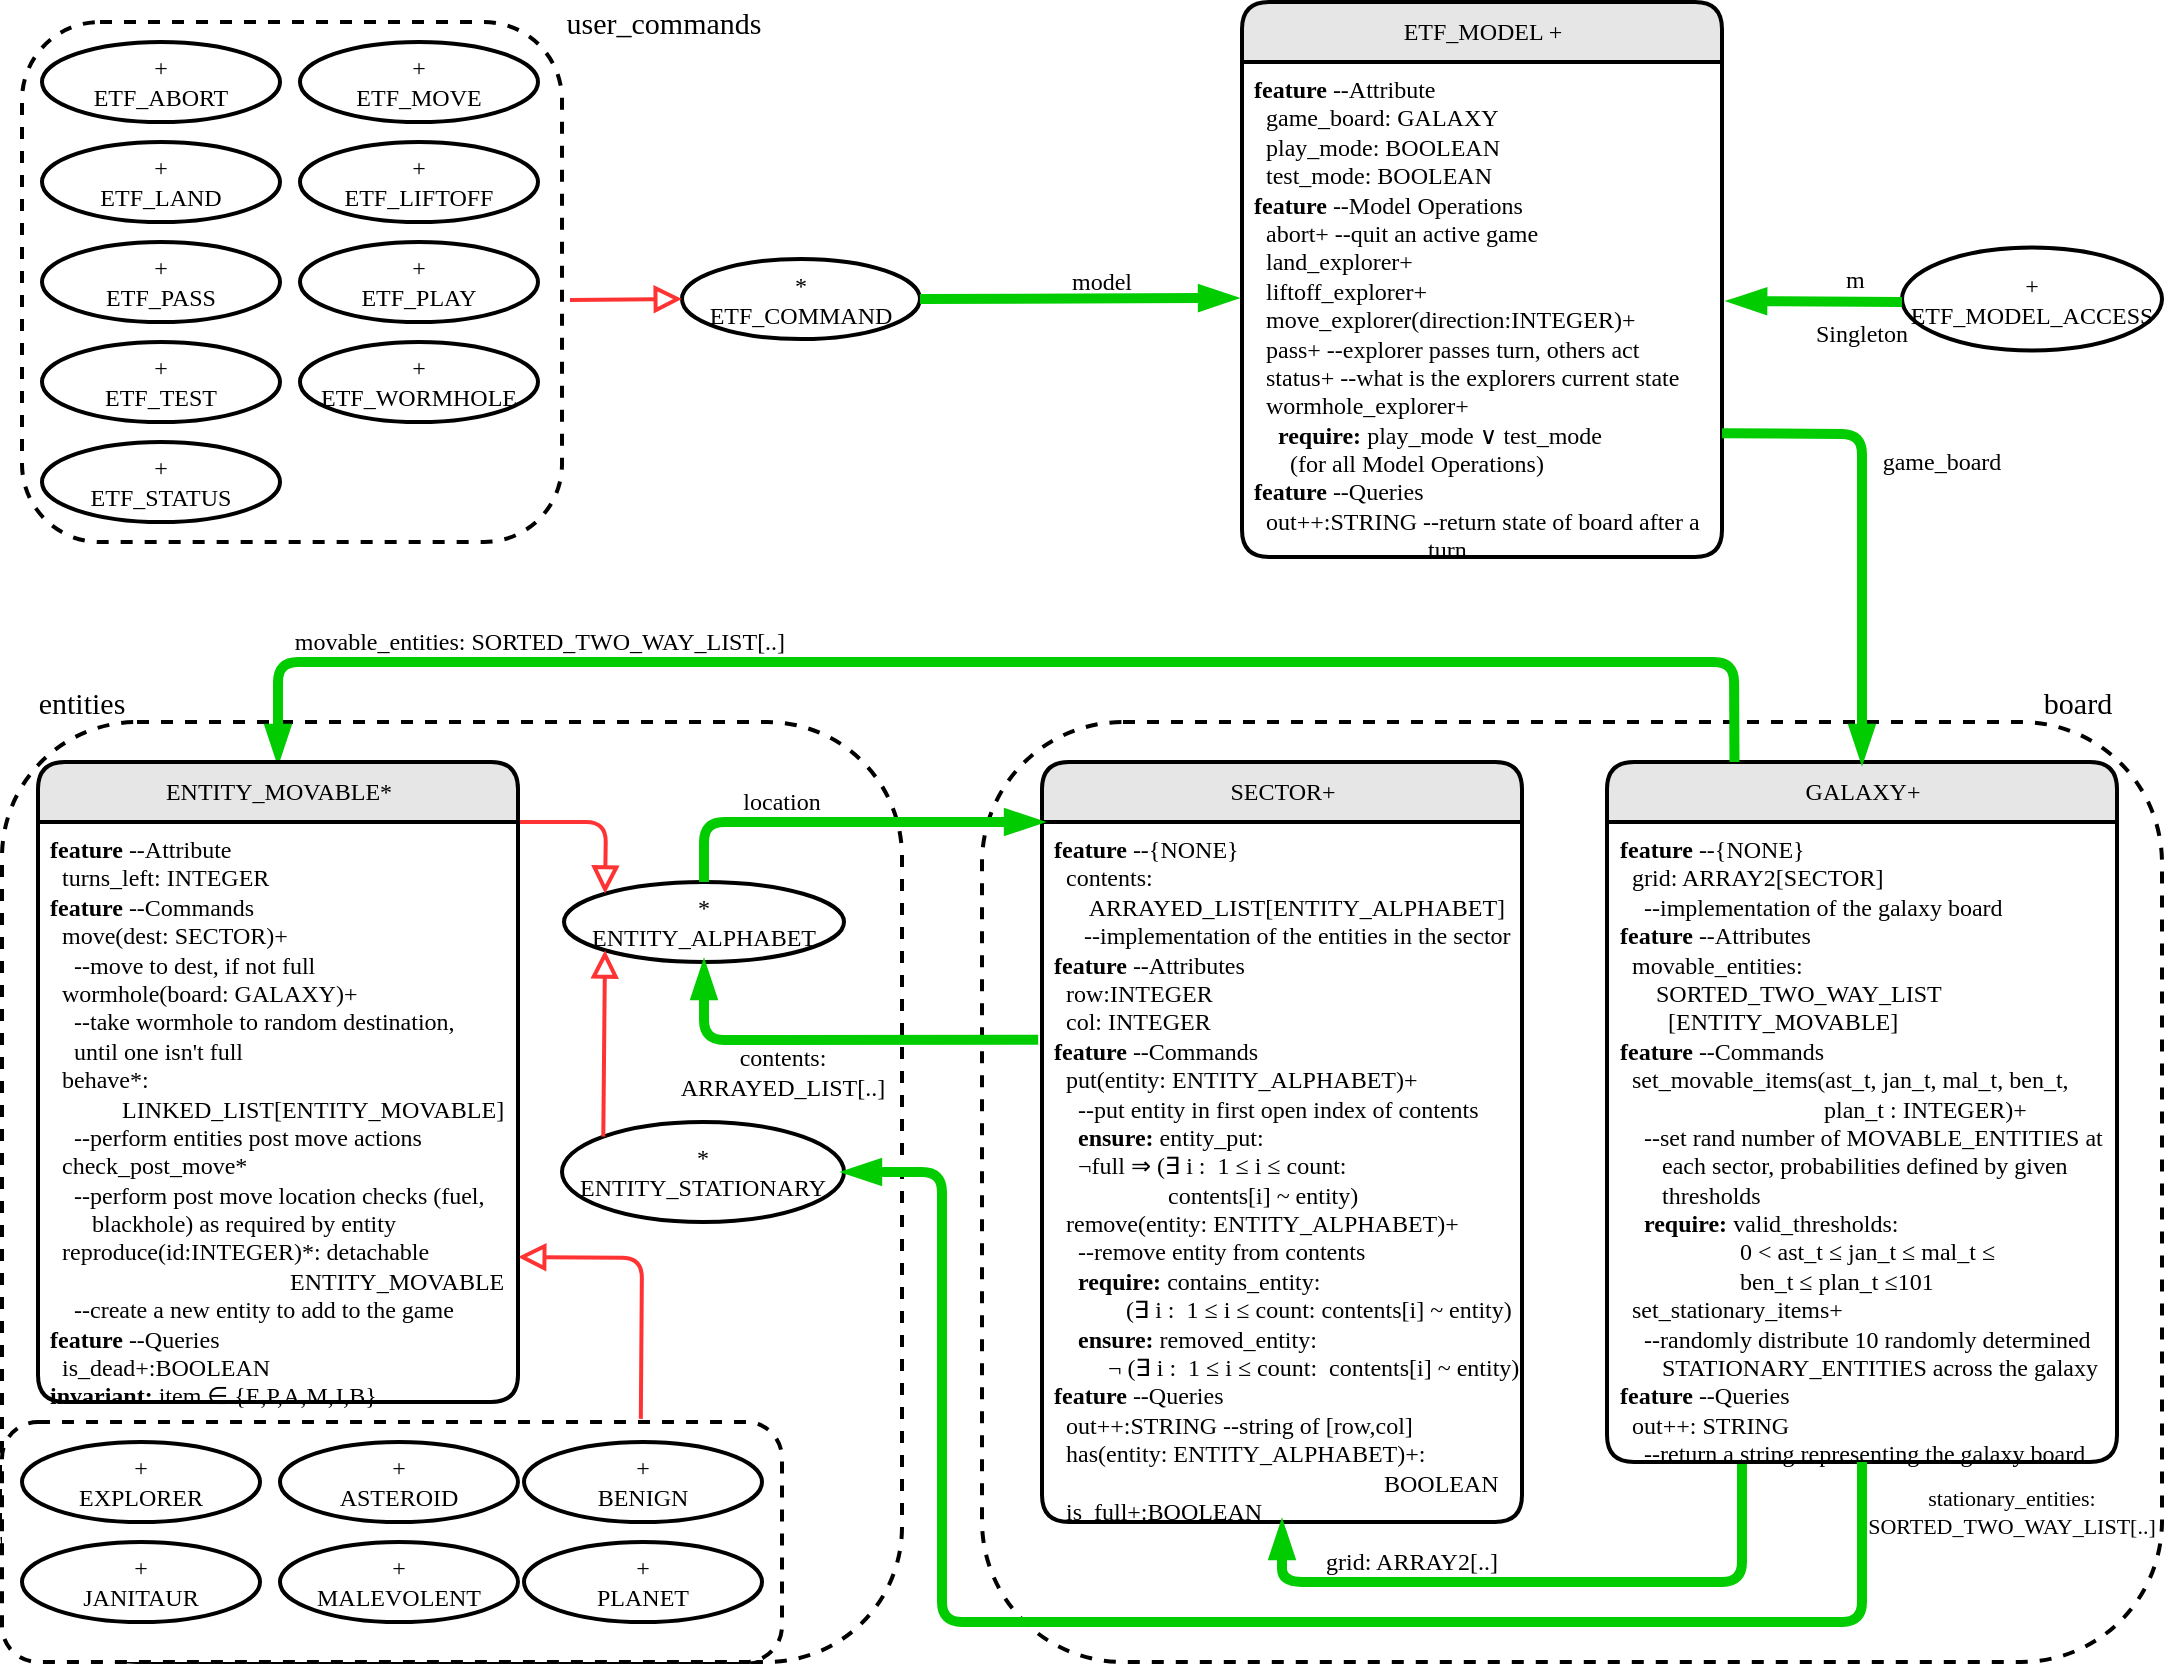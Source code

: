 <mxfile version="12.9.6" type="google"><diagram id="aA_X2QIUvoTnPmYXe5jp" name="Page-1"><mxGraphModel dx="1965" dy="1228" grid="1" gridSize="10" guides="1" tooltips="1" connect="1" arrows="1" fold="1" page="1" pageScale="1" pageWidth="1100" pageHeight="850" math="0" shadow="0"><root><mxCell id="0"/><mxCell id="1" parent="0"/><mxCell id="Cfg8I4XSqgb6GGI-72LO-109" value="" style="rounded=1;whiteSpace=wrap;html=1;fontSize=10;dashed=1;strokeWidth=2;" parent="1" vertex="1"><mxGeometry x="10" y="370" width="450" height="470" as="geometry"/></mxCell><mxCell id="Cfg8I4XSqgb6GGI-72LO-107" value="" style="rounded=1;whiteSpace=wrap;html=1;fontSize=10;dashed=1;strokeWidth=2;" parent="1" vertex="1"><mxGeometry x="500" y="370" width="590" height="470" as="geometry"/></mxCell><mxCell id="Cfg8I4XSqgb6GGI-72LO-72" value="" style="rounded=1;whiteSpace=wrap;html=1;fontSize=10;dashed=1;strokeWidth=2;" parent="1" vertex="1"><mxGeometry x="10" y="720" width="390" height="120" as="geometry"/></mxCell><mxCell id="Cfg8I4XSqgb6GGI-72LO-11" value="" style="rounded=1;whiteSpace=wrap;html=1;fontSize=12;dashed=1;strokeWidth=2;fontFamily=Times New Roman;" parent="1" vertex="1"><mxGeometry x="20" y="20" width="270" height="260" as="geometry"/></mxCell><mxCell id="Cfg8I4XSqgb6GGI-72LO-1" value="*&lt;br style=&quot;font-size: 12px;&quot;&gt;ETF_COMMAND" style="ellipse;whiteSpace=wrap;html=1;rounded=1;fontSize=12;fontFamily=Times New Roman;strokeWidth=2;" parent="1" vertex="1"><mxGeometry x="350" y="138.5" width="119" height="40" as="geometry"/></mxCell><mxCell id="Cfg8I4XSqgb6GGI-72LO-2" value="+&lt;br style=&quot;font-size: 12px;&quot;&gt;ETF_ABORT" style="ellipse;whiteSpace=wrap;html=1;rounded=1;fontSize=12;fontFamily=Times New Roman;strokeWidth=2;" parent="1" vertex="1"><mxGeometry x="30" y="30" width="119" height="40" as="geometry"/></mxCell><mxCell id="Cfg8I4XSqgb6GGI-72LO-3" value="+&lt;br style=&quot;font-size: 12px;&quot;&gt;ETF_MOVE" style="ellipse;whiteSpace=wrap;html=1;rounded=1;fontSize=12;fontFamily=Times New Roman;strokeWidth=2;" parent="1" vertex="1"><mxGeometry x="159" y="30" width="119" height="40" as="geometry"/></mxCell><mxCell id="Cfg8I4XSqgb6GGI-72LO-4" value="+&lt;br style=&quot;font-size: 12px;&quot;&gt;ETF_LAND" style="ellipse;whiteSpace=wrap;html=1;rounded=1;fontSize=12;fontFamily=Times New Roman;strokeWidth=2;" parent="1" vertex="1"><mxGeometry x="30" y="80" width="119" height="40" as="geometry"/></mxCell><mxCell id="Cfg8I4XSqgb6GGI-72LO-5" value="+&lt;br style=&quot;font-size: 12px;&quot;&gt;ETF_LIFTOFF" style="ellipse;whiteSpace=wrap;html=1;rounded=1;fontSize=12;fontFamily=Times New Roman;strokeWidth=2;" parent="1" vertex="1"><mxGeometry x="159" y="80" width="119" height="40" as="geometry"/></mxCell><mxCell id="Cfg8I4XSqgb6GGI-72LO-6" value="+&lt;br style=&quot;font-size: 12px;&quot;&gt;ETF_PASS" style="ellipse;whiteSpace=wrap;html=1;rounded=1;fontSize=12;fontFamily=Times New Roman;strokeWidth=2;" parent="1" vertex="1"><mxGeometry x="30" y="130" width="119" height="40" as="geometry"/></mxCell><mxCell id="Cfg8I4XSqgb6GGI-72LO-7" value="+&lt;br style=&quot;font-size: 12px;&quot;&gt;ETF_PLAY" style="ellipse;whiteSpace=wrap;html=1;rounded=1;fontSize=12;fontFamily=Times New Roman;strokeWidth=2;" parent="1" vertex="1"><mxGeometry x="159" y="130" width="119" height="40" as="geometry"/></mxCell><mxCell id="Cfg8I4XSqgb6GGI-72LO-8" value="+&lt;br style=&quot;font-size: 12px;&quot;&gt;ETF_TEST" style="ellipse;whiteSpace=wrap;html=1;rounded=1;fontSize=12;fontFamily=Times New Roman;strokeWidth=2;" parent="1" vertex="1"><mxGeometry x="30" y="180" width="119" height="40" as="geometry"/></mxCell><mxCell id="Cfg8I4XSqgb6GGI-72LO-9" value="+&lt;br style=&quot;font-size: 12px;&quot;&gt;ETF_WORMHOLE" style="ellipse;whiteSpace=wrap;html=1;rounded=1;fontSize=12;fontFamily=Times New Roman;strokeWidth=2;" parent="1" vertex="1"><mxGeometry x="159" y="180" width="119" height="40" as="geometry"/></mxCell><mxCell id="Cfg8I4XSqgb6GGI-72LO-10" value="+&lt;br style=&quot;font-size: 12px;&quot;&gt;ETF_STATUS" style="ellipse;whiteSpace=wrap;html=1;rounded=1;fontSize=12;fontFamily=Times New Roman;strokeWidth=2;" parent="1" vertex="1"><mxGeometry x="30" y="230" width="119" height="40" as="geometry"/></mxCell><mxCell id="Cfg8I4XSqgb6GGI-72LO-17" value="+&lt;br&gt;ETF_MODEL_ACCESS" style="ellipse;whiteSpace=wrap;html=1;rounded=1;fontSize=12;fontFamily=Times New Roman;strokeWidth=2;" parent="1" vertex="1"><mxGeometry x="960" y="132.75" width="130" height="51.5" as="geometry"/></mxCell><mxCell id="Cfg8I4XSqgb6GGI-72LO-18" value="" style="endArrow=blockThin;html=1;strokeColor=#00CC00;strokeWidth=5;endFill=1;fontSize=12;fontFamily=Times New Roman;exitX=1;exitY=0.5;exitDx=0;exitDy=0;" parent="1" source="Cfg8I4XSqgb6GGI-72LO-1" edge="1"><mxGeometry width="50" height="50" relative="1" as="geometry"><mxPoint x="450" y="30" as="sourcePoint"/><mxPoint x="627" y="158" as="targetPoint"/></mxGeometry></mxCell><mxCell id="Cfg8I4XSqgb6GGI-72LO-20" value="model" style="text;html=1;strokeColor=none;fillColor=none;align=center;verticalAlign=middle;whiteSpace=wrap;rounded=0;fontSize=12;fontFamily=Times New Roman;" parent="1" vertex="1"><mxGeometry x="540" y="140" width="40" height="20" as="geometry"/></mxCell><mxCell id="Cfg8I4XSqgb6GGI-72LO-21" value="" style="endArrow=blockThin;html=1;strokeColor=#00CC00;strokeWidth=5;endFill=1;fontSize=12;fontFamily=Times New Roman;entryX=1.015;entryY=0.483;entryDx=0;entryDy=0;entryPerimeter=0;" parent="1" target="Cfg8I4XSqgb6GGI-72LO-16" edge="1"><mxGeometry width="50" height="50" relative="1" as="geometry"><mxPoint x="960" y="160" as="sourcePoint"/><mxPoint x="880" y="160" as="targetPoint"/></mxGeometry></mxCell><mxCell id="Cfg8I4XSqgb6GGI-72LO-22" value="m" style="text;html=1;fontSize=12;fontFamily=Times New Roman;direction=south;" parent="1" vertex="1"><mxGeometry x="930" y="134.5" width="20" height="24" as="geometry"/></mxCell><mxCell id="Cfg8I4XSqgb6GGI-72LO-23" value="Singleton" style="text;html=1;strokeColor=none;fillColor=none;align=center;verticalAlign=middle;whiteSpace=wrap;rounded=0;fontSize=12;fontFamily=Times New Roman;" parent="1" vertex="1"><mxGeometry x="920" y="165.5" width="40" height="20" as="geometry"/></mxCell><mxCell id="Cfg8I4XSqgb6GGI-72LO-41" value="*&lt;br style=&quot;font-size: 12px;&quot;&gt;ENTITY_ALPHABET" style="ellipse;whiteSpace=wrap;html=1;rounded=1;fontSize=12;fontFamily=Times New Roman;strokeWidth=2;" parent="1" vertex="1"><mxGeometry x="291" y="450" width="140" height="40" as="geometry"/></mxCell><mxCell id="Cfg8I4XSqgb6GGI-72LO-15" value="&lt;font style=&quot;font-size: 12px;&quot;&gt;ETF_MODEL +&lt;/font&gt;" style="swimlane;html=1;childLayout=stackLayout;horizontal=1;startSize=30;horizontalStack=0;fillColor=#E6E6E6;fontColor=#000000;rounded=1;fontSize=12;fontStyle=0;strokeWidth=2;resizeParent=0;resizeLast=1;shadow=0;dashed=0;align=center;fontFamily=Times New Roman;" parent="1" vertex="1"><mxGeometry x="630" y="10" width="240" height="277.5" as="geometry"/></mxCell><mxCell id="Cfg8I4XSqgb6GGI-72LO-16" value="&lt;font style=&quot;font-size: 12px&quot;&gt;&lt;b style=&quot;font-size: 12px&quot;&gt;feature&lt;/b&gt;&amp;nbsp;--Attribute&lt;br style=&quot;font-size: 12px&quot;&gt;&amp;nbsp; game_board: GALAXY&lt;br style=&quot;font-size: 12px&quot;&gt;&lt;/font&gt;&lt;font style=&quot;font-size: 12px&quot;&gt;&lt;font style=&quot;font-size: 12px&quot;&gt;&amp;nbsp; play_mode: BOOLEAN&lt;br style=&quot;font-size: 12px&quot;&gt;&amp;nbsp; test_mode: BOOLEAN&lt;br style=&quot;font-size: 12px&quot;&gt;&lt;/font&gt;&lt;/font&gt;&lt;font style=&quot;font-size: 12px&quot;&gt;&lt;b style=&quot;font-size: 12px&quot;&gt;feature&lt;/b&gt;&lt;span style=&quot;font-size: 12px&quot;&gt;&amp;nbsp;--Model Operations&lt;br style=&quot;font-size: 12px&quot;&gt;&lt;/span&gt;&amp;nbsp; abort+ --quit an active game&lt;br style=&quot;font-size: 12px&quot;&gt;&amp;nbsp; land_explorer+&amp;nbsp;&lt;br style=&quot;font-size: 12px&quot;&gt;&amp;nbsp; liftoff_explorer+&lt;br style=&quot;font-size: 12px&quot;&gt;&amp;nbsp; move_explorer(direction:INTEGER)+&lt;br style=&quot;font-size: 12px&quot;&gt;&amp;nbsp; pass+ --explorer passes turn, others act&lt;br style=&quot;font-size: 12px&quot;&gt;&amp;nbsp; status+ --what is the explorers current state&lt;br style=&quot;font-size: 12px&quot;&gt;&amp;nbsp; wormhole_explorer+&lt;br style=&quot;font-size: 12px&quot;&gt;&amp;nbsp; &amp;nbsp;&amp;nbsp;&lt;b style=&quot;font-size: 12px&quot;&gt;require:&lt;/b&gt;&amp;nbsp;play_mode&amp;nbsp;&lt;span style=&quot;white-space: nowrap ; font-size: 12px&quot;&gt;∨&amp;nbsp;&lt;/span&gt;test_mode &lt;br style=&quot;font-size: 12px&quot;&gt;&amp;nbsp; &amp;nbsp; &amp;nbsp; (for all Model Operations)&lt;br style=&quot;font-size: 12px&quot;&gt;&lt;b style=&quot;font-size: 12px&quot;&gt;feature&lt;/b&gt;&amp;nbsp;--Queries&lt;br style=&quot;font-size: 12px&quot;&gt;&amp;nbsp; out++:STRING --return state of board after a &lt;br style=&quot;font-size: 12px&quot;&gt;&amp;nbsp; &amp;nbsp; &amp;nbsp; &amp;nbsp; &amp;nbsp; &amp;nbsp; &amp;nbsp; &amp;nbsp; &amp;nbsp; &amp;nbsp; &amp;nbsp; &amp;nbsp; &amp;nbsp; &amp;nbsp; &amp;nbsp;turn&lt;br style=&quot;font-size: 12px&quot;&gt;&lt;/font&gt;" style="whiteSpace=wrap;html=1;align=left;strokeColor=none;fillColor=none;spacingLeft=4;fontSize=12;verticalAlign=top;resizable=0;rotatable=0;part=1;fontFamily=Times New Roman;" parent="Cfg8I4XSqgb6GGI-72LO-15" vertex="1"><mxGeometry y="30" width="240" height="247.5" as="geometry"/></mxCell><mxCell id="Cfg8I4XSqgb6GGI-72LO-43" value="" style="endArrow=block;html=1;strokeColor=#FF3333;strokeWidth=2;endFill=0;endSize=9;fontFamily=Times New Roman;fontSize=12;entryX=0;entryY=0.5;entryDx=0;entryDy=0;" parent="1" target="Cfg8I4XSqgb6GGI-72LO-1" edge="1"><mxGeometry width="50" height="50" relative="1" as="geometry"><mxPoint x="294" y="159" as="sourcePoint"/><mxPoint x="380" y="220" as="targetPoint"/></mxGeometry></mxCell><mxCell id="Cfg8I4XSqgb6GGI-72LO-53" value="*&lt;br style=&quot;font-size: 12px&quot;&gt;ENTITY_STATIONARY&lt;br&gt;" style="ellipse;whiteSpace=wrap;html=1;rounded=1;fontSize=12;fontFamily=Times New Roman;strokeWidth=2;" parent="1" vertex="1"><mxGeometry x="290" y="570" width="141" height="50" as="geometry"/></mxCell><mxCell id="Cfg8I4XSqgb6GGI-72LO-61" value="+&lt;br&gt;EXPLORER" style="ellipse;whiteSpace=wrap;html=1;rounded=1;fontSize=12;fontFamily=Times New Roman;strokeWidth=2;" parent="1" vertex="1"><mxGeometry x="20" y="730" width="119" height="40" as="geometry"/></mxCell><mxCell id="Cfg8I4XSqgb6GGI-72LO-62" value="+&lt;br&gt;ASTEROID" style="ellipse;whiteSpace=wrap;html=1;rounded=1;fontSize=12;fontFamily=Times New Roman;strokeWidth=2;" parent="1" vertex="1"><mxGeometry x="149" y="730" width="119" height="40" as="geometry"/></mxCell><mxCell id="Cfg8I4XSqgb6GGI-72LO-63" value="+&lt;br&gt;BENIGN" style="ellipse;whiteSpace=wrap;html=1;rounded=1;fontSize=12;fontFamily=Times New Roman;strokeWidth=2;" parent="1" vertex="1"><mxGeometry x="271" y="730" width="119" height="40" as="geometry"/></mxCell><mxCell id="Cfg8I4XSqgb6GGI-72LO-64" value="+&lt;br&gt;JANITAUR" style="ellipse;whiteSpace=wrap;html=1;rounded=1;fontSize=12;fontFamily=Times New Roman;strokeWidth=2;" parent="1" vertex="1"><mxGeometry x="20" y="780" width="119" height="40" as="geometry"/></mxCell><mxCell id="Cfg8I4XSqgb6GGI-72LO-65" value="+&lt;br&gt;MALEVOLENT" style="ellipse;whiteSpace=wrap;html=1;rounded=1;fontSize=12;fontFamily=Times New Roman;strokeWidth=2;" parent="1" vertex="1"><mxGeometry x="149" y="780" width="119" height="40" as="geometry"/></mxCell><mxCell id="Cfg8I4XSqgb6GGI-72LO-66" value="+&lt;br&gt;PLANET" style="ellipse;whiteSpace=wrap;html=1;rounded=1;fontSize=12;fontFamily=Times New Roman;strokeWidth=2;" parent="1" vertex="1"><mxGeometry x="271" y="780" width="119" height="40" as="geometry"/></mxCell><mxCell id="Cfg8I4XSqgb6GGI-72LO-74" value="" style="endArrow=block;html=1;strokeColor=#FF3333;strokeWidth=2;endFill=0;endSize=9;fontFamily=Times New Roman;fontSize=12;entryX=1;entryY=0.75;entryDx=0;entryDy=0;exitX=0.819;exitY=-0.013;exitDx=0;exitDy=0;exitPerimeter=0;" parent="1" source="Cfg8I4XSqgb6GGI-72LO-72" target="Cfg8I4XSqgb6GGI-72LO-49" edge="1"><mxGeometry width="50" height="50" relative="1" as="geometry"><mxPoint x="300" y="710" as="sourcePoint"/><mxPoint x="300" y="650" as="targetPoint"/><Array as="points"><mxPoint x="330" y="638"/></Array></mxGeometry></mxCell><mxCell id="Cfg8I4XSqgb6GGI-72LO-32" value="&lt;font style=&quot;font-size: 12px;&quot;&gt;GALAXY+&lt;/font&gt;" style="swimlane;html=1;childLayout=stackLayout;horizontal=1;startSize=30;horizontalStack=0;fillColor=#E6E6E6;fontColor=#000000;rounded=1;fontSize=12;fontStyle=0;strokeWidth=2;resizeParent=0;resizeLast=1;shadow=0;dashed=0;align=center;fontFamily=Times New Roman;" parent="1" vertex="1"><mxGeometry x="812.5" y="390" width="255" height="350" as="geometry"/></mxCell><mxCell id="Cfg8I4XSqgb6GGI-72LO-33" value="&lt;font style=&quot;font-size: 12px&quot;&gt;&lt;b style=&quot;font-size: 12px&quot;&gt;feature&lt;/b&gt;&amp;nbsp;--{NONE}&lt;br style=&quot;font-size: 12px&quot;&gt;&amp;nbsp; grid: ARRAY2[SECTOR]&amp;nbsp;&lt;br style=&quot;font-size: 12px&quot;&gt;&amp;nbsp; &amp;nbsp; --implementation of the galaxy board&lt;br style=&quot;font-size: 12px&quot;&gt;&lt;b style=&quot;font-size: 12px&quot;&gt;feature&lt;/b&gt;&amp;nbsp;--Attributes&lt;br style=&quot;font-size: 12px&quot;&gt;&lt;/font&gt;&lt;font style=&quot;font-size: 12px&quot;&gt;&lt;font style=&quot;font-size: 12px&quot;&gt;&amp;nbsp; movable_entities:&amp;nbsp;&lt;br style=&quot;font-size: 12px&quot;&gt;&amp;nbsp; &amp;nbsp; &amp;nbsp; SORTED_TWO_WAY_LIST&lt;br style=&quot;font-size: 12px&quot;&gt;&amp;nbsp; &amp;nbsp; &amp;nbsp; &amp;nbsp; [ENTITY_MOVABLE]&lt;br style=&quot;font-size: 12px&quot;&gt;&lt;/font&gt;&lt;/font&gt;&lt;font style=&quot;font-size: 12px&quot;&gt;&lt;b style=&quot;font-size: 12px&quot;&gt;feature&lt;/b&gt;&lt;span style=&quot;font-size: 12px&quot;&gt;&amp;nbsp;--Commands&lt;br style=&quot;font-size: 12px&quot;&gt;&lt;/span&gt;&amp;nbsp; set_movable_items(ast_t, jan_t, mal_t, ben_t, &lt;br style=&quot;font-size: 12px&quot;&gt;&amp;nbsp; &amp;nbsp; &amp;nbsp; &amp;nbsp; &amp;nbsp; &amp;nbsp; &amp;nbsp; &amp;nbsp; &amp;nbsp; &amp;nbsp; &amp;nbsp; &amp;nbsp; &amp;nbsp; &amp;nbsp; &amp;nbsp; &amp;nbsp; &amp;nbsp; plan_t :&amp;nbsp;INTEGER)+&lt;br style=&quot;font-size: 12px&quot;&gt;&amp;nbsp; &amp;nbsp; --set rand number of MOVABLE_ENTITIES at&lt;br style=&quot;font-size: 12px&quot;&gt;&amp;nbsp; &amp;nbsp; &amp;nbsp; &amp;nbsp;each sector, probabilities defined by given&amp;nbsp;&lt;br style=&quot;font-size: 12px&quot;&gt;&amp;nbsp; &amp;nbsp; &amp;nbsp; &amp;nbsp;thresholds&lt;br style=&quot;font-size: 12px&quot;&gt;&amp;nbsp; &amp;nbsp; &lt;b style=&quot;font-size: 12px&quot;&gt;require:&lt;/b&gt;&amp;nbsp;valid_thresholds: &lt;br style=&quot;font-size: 12px&quot;&gt;&amp;nbsp; &amp;nbsp; &amp;nbsp; &amp;nbsp; &amp;nbsp; &amp;nbsp; &amp;nbsp; &amp;nbsp; &amp;nbsp; &amp;nbsp; 0 &amp;lt; ast_t&amp;nbsp;&lt;span style=&quot;white-space: nowrap ; font-size: 12px&quot;&gt;≤&lt;/span&gt;&amp;nbsp;jan_t&amp;nbsp;&lt;span style=&quot;white-space: nowrap ; font-size: 12px&quot;&gt;≤&lt;/span&gt;&amp;nbsp;mal_t&amp;nbsp;&lt;span style=&quot;white-space: nowrap ; font-size: 12px&quot;&gt;≤&lt;/span&gt;&amp;nbsp;&lt;br style=&quot;font-size: 12px&quot;&gt;&amp;nbsp; &amp;nbsp; &amp;nbsp; &amp;nbsp; &amp;nbsp; &amp;nbsp; &amp;nbsp; &amp;nbsp; &amp;nbsp; &amp;nbsp; ben_t&amp;nbsp;&lt;span style=&quot;white-space: nowrap ; font-size: 12px&quot;&gt;≤&lt;/span&gt;&amp;nbsp;plan_t&amp;nbsp;&lt;span style=&quot;white-space: nowrap ; font-size: 12px&quot;&gt;≤&lt;/span&gt;101&lt;br style=&quot;font-size: 12px&quot;&gt;&amp;nbsp; set_stationary_items+&lt;br style=&quot;font-size: 12px&quot;&gt;&amp;nbsp; &amp;nbsp; --randomly distribute 10 randomly determined &lt;br style=&quot;font-size: 12px&quot;&gt;&amp;nbsp; &amp;nbsp; &amp;nbsp; &amp;nbsp;STATIONARY_ENTITIES across the galaxy&lt;br style=&quot;font-size: 12px&quot;&gt;&lt;b style=&quot;font-size: 12px&quot;&gt;feature&lt;/b&gt;&amp;nbsp;--Queries&lt;br style=&quot;font-size: 12px&quot;&gt;&amp;nbsp; out++: STRING&lt;br style=&quot;font-size: 12px&quot;&gt;&amp;nbsp; &amp;nbsp; --return a string representing the galaxy board&lt;br style=&quot;font-size: 12px&quot;&gt;&lt;/font&gt;" style="whiteSpace=wrap;html=1;align=left;strokeColor=none;fillColor=none;spacingLeft=4;fontSize=12;verticalAlign=top;resizable=0;rotatable=0;part=1;fontFamily=Times New Roman;" parent="Cfg8I4XSqgb6GGI-72LO-32" vertex="1"><mxGeometry y="30" width="255" height="320" as="geometry"/></mxCell><mxCell id="Cfg8I4XSqgb6GGI-72LO-34" value="&lt;font style=&quot;font-size: 12px;&quot;&gt;SECTOR+&lt;/font&gt;" style="swimlane;html=1;childLayout=stackLayout;horizontal=1;startSize=30;horizontalStack=0;fillColor=#E6E6E6;fontColor=#000000;rounded=1;fontSize=12;fontStyle=0;strokeWidth=2;resizeParent=0;resizeLast=1;shadow=0;dashed=0;align=center;fontFamily=Times New Roman;" parent="1" vertex="1"><mxGeometry x="530" y="390" width="240" height="380" as="geometry"/></mxCell><mxCell id="Cfg8I4XSqgb6GGI-72LO-35" value="&lt;font style=&quot;font-size: 12px&quot;&gt;&lt;b style=&quot;font-size: 12px&quot;&gt;feature&lt;/b&gt;&amp;nbsp;--{NONE}&lt;br style=&quot;font-size: 12px&quot;&gt;&amp;nbsp; contents: &lt;br style=&quot;font-size: 12px&quot;&gt;&amp;nbsp; &amp;nbsp; &amp;nbsp; ARRAYED_LIST[ENTITY_ALPHABET]&lt;br style=&quot;font-size: 12px&quot;&gt;&amp;nbsp; &amp;nbsp; &amp;nbsp;--implementation of the entities in the sector&lt;br style=&quot;font-size: 12px&quot;&gt;&lt;b style=&quot;font-size: 12px&quot;&gt;feature&lt;/b&gt;&amp;nbsp;--Attributes&lt;br style=&quot;font-size: 12px&quot;&gt;&lt;/font&gt;&lt;font style=&quot;font-size: 12px&quot;&gt;&lt;font style=&quot;font-size: 12px&quot;&gt;&amp;nbsp; row:INTEGER&lt;br style=&quot;font-size: 12px&quot;&gt;&amp;nbsp; col: INTEGER&lt;br style=&quot;font-size: 12px&quot;&gt;&lt;/font&gt;&lt;/font&gt;&lt;font style=&quot;font-size: 12px&quot;&gt;&lt;b style=&quot;font-size: 12px&quot;&gt;feature&lt;/b&gt;&lt;span style=&quot;font-size: 12px&quot;&gt;&amp;nbsp;--Commands&lt;br style=&quot;font-size: 12px&quot;&gt;&lt;/span&gt;&amp;nbsp; put(entity: ENTITY_ALPHABET)+&lt;br style=&quot;font-size: 12px&quot;&gt;&amp;nbsp; &amp;nbsp; --put entity in first open index of contents&lt;br style=&quot;font-size: 12px&quot;&gt;&amp;nbsp; &amp;nbsp; &lt;b style=&quot;font-size: 12px&quot;&gt;ensure:&lt;/b&gt;&amp;nbsp;entity_put:&amp;nbsp;&lt;br style=&quot;font-size: 12px&quot;&gt;&lt;span style=&quot;white-space: nowrap ; font-size: 12px&quot;&gt;&amp;nbsp; &amp;nbsp; ¬full&amp;nbsp;&lt;/span&gt;&lt;span style=&quot;white-space: nowrap ; font-size: 12px&quot;&gt;⇒ (&lt;/span&gt;&lt;span style=&quot;white-space: nowrap ; font-size: 12px&quot;&gt;∃ i :&amp;nbsp; 1&amp;nbsp;&lt;/span&gt;&lt;span style=&quot;white-space: nowrap ; font-size: 12px&quot;&gt;≤ i&amp;nbsp;&lt;/span&gt;&lt;span style=&quot;white-space: nowrap ; font-size: 12px&quot;&gt;≤ count: &lt;br style=&quot;font-size: 12px&quot;&gt;&amp;nbsp; &amp;nbsp; &amp;nbsp; &amp;nbsp; &amp;nbsp; &amp;nbsp; &amp;nbsp; &amp;nbsp; &amp;nbsp; &amp;nbsp;contents[i] ~ entity)&lt;br style=&quot;font-size: 12px&quot;&gt;&lt;/span&gt;&amp;nbsp; remove(entity: ENTITY_ALPHABET)+&lt;br style=&quot;font-size: 12px&quot;&gt;&amp;nbsp; &amp;nbsp; --remove entity from contents&lt;br style=&quot;font-size: 12px&quot;&gt;&amp;nbsp; &amp;nbsp; &lt;b style=&quot;font-size: 12px&quot;&gt;require: &lt;/b&gt;contains_entity:&amp;nbsp;&lt;br style=&quot;font-size: 12px&quot;&gt;&lt;span style=&quot;white-space: nowrap ; font-size: 12px&quot;&gt;&amp;nbsp; &amp;nbsp; &amp;nbsp; &amp;nbsp; &amp;nbsp; &amp;nbsp; (&lt;/span&gt;&lt;span style=&quot;white-space: nowrap ; font-size: 12px&quot;&gt;∃ i :&amp;nbsp; 1&amp;nbsp;&lt;/span&gt;&lt;span style=&quot;white-space: nowrap ; font-size: 12px&quot;&gt;≤ i&amp;nbsp;&lt;/span&gt;&lt;span style=&quot;white-space: nowrap ; font-size: 12px&quot;&gt;≤ count: contents[i] ~ entity)&lt;/span&gt;&lt;br style=&quot;font-size: 12px&quot;&gt;&amp;nbsp; &amp;nbsp; &lt;b style=&quot;font-size: 12px&quot;&gt;ensure:&lt;/b&gt;&amp;nbsp;removed_entity:&lt;br style=&quot;font-size: 12px&quot;&gt;&amp;nbsp; &amp;nbsp; &amp;nbsp; &amp;nbsp; &amp;nbsp;&lt;span style=&quot;white-space: nowrap ; font-size: 12px&quot;&gt;¬&lt;/span&gt;&amp;nbsp;&lt;span style=&quot;white-space: nowrap ; font-size: 12px&quot;&gt;(&lt;/span&gt;&lt;span style=&quot;white-space: nowrap ; font-size: 12px&quot;&gt;∃ i :&amp;nbsp; 1&amp;nbsp;&lt;/span&gt;&lt;span style=&quot;white-space: nowrap ; font-size: 12px&quot;&gt;≤ i&amp;nbsp;&lt;/span&gt;&lt;span style=&quot;white-space: nowrap ; font-size: 12px&quot;&gt;≤ count:&amp;nbsp; contents[i] ~ entity)&lt;/span&gt;&lt;br style=&quot;font-size: 12px&quot;&gt;&lt;b style=&quot;font-size: 12px&quot;&gt;feature&lt;/b&gt;&amp;nbsp;--Queries&lt;br style=&quot;font-size: 12px&quot;&gt;&amp;nbsp; out++:STRING --string of [row,col]&amp;nbsp;&lt;br style=&quot;font-size: 12px&quot;&gt;&amp;nbsp; has(entity: ENTITY_ALPHABET)+: &lt;br style=&quot;font-size: 12px&quot;&gt;&amp;nbsp; &amp;nbsp; &amp;nbsp; &amp;nbsp; &amp;nbsp; &amp;nbsp; &amp;nbsp; &amp;nbsp; &amp;nbsp; &amp;nbsp; &amp;nbsp; &amp;nbsp; &amp;nbsp; &amp;nbsp; &amp;nbsp; &amp;nbsp; &amp;nbsp; &amp;nbsp; &amp;nbsp; &amp;nbsp; &amp;nbsp; &amp;nbsp; &amp;nbsp; &amp;nbsp; &amp;nbsp; &amp;nbsp; &amp;nbsp; &amp;nbsp;BOOLEAN&lt;br style=&quot;font-size: 12px&quot;&gt;&amp;nbsp; is_full+:BOOLEAN&lt;br style=&quot;font-size: 12px&quot;&gt;&amp;nbsp;&amp;nbsp;&lt;br style=&quot;font-size: 12px&quot;&gt;&lt;/font&gt;" style="whiteSpace=wrap;html=1;align=left;strokeColor=none;fillColor=none;spacingLeft=4;fontSize=12;verticalAlign=top;resizable=0;rotatable=0;part=1;fontFamily=Times New Roman;" parent="Cfg8I4XSqgb6GGI-72LO-34" vertex="1"><mxGeometry y="30" width="240" height="350" as="geometry"/></mxCell><mxCell id="Cfg8I4XSqgb6GGI-72LO-87" value="" style="endArrow=blockThin;html=1;strokeColor=#00CC00;strokeWidth=5;endFill=1;fontFamily=Times New Roman;fontSize=12;exitX=0.5;exitY=0;exitDx=0;exitDy=0;entryX=0;entryY=0;entryDx=0;entryDy=0;" parent="1" source="Cfg8I4XSqgb6GGI-72LO-41" target="Cfg8I4XSqgb6GGI-72LO-35" edge="1"><mxGeometry width="50" height="50" relative="1" as="geometry"><mxPoint x="360" y="410" as="sourcePoint"/><mxPoint x="500" y="410" as="targetPoint"/><Array as="points"><mxPoint x="361" y="420"/></Array></mxGeometry></mxCell><mxCell id="Cfg8I4XSqgb6GGI-72LO-89" value="location" style="text;html=1;strokeColor=none;fillColor=none;align=center;verticalAlign=middle;whiteSpace=wrap;rounded=0;fontFamily=Times New Roman;fontSize=12;" parent="1" vertex="1"><mxGeometry x="380" y="400" width="40" height="20" as="geometry"/></mxCell><mxCell id="Cfg8I4XSqgb6GGI-72LO-90" value="" style="endArrow=blockThin;html=1;strokeColor=#00CC00;strokeWidth=5;endFill=1;fontFamily=Times New Roman;fontSize=12;entryX=0.5;entryY=1;entryDx=0;entryDy=0;exitX=-0.008;exitY=0.311;exitDx=0;exitDy=0;exitPerimeter=0;" parent="1" source="Cfg8I4XSqgb6GGI-72LO-35" target="Cfg8I4XSqgb6GGI-72LO-41" edge="1"><mxGeometry width="50" height="50" relative="1" as="geometry"><mxPoint x="510" y="535" as="sourcePoint"/><mxPoint x="370" y="535" as="targetPoint"/><Array as="points"><mxPoint x="361" y="529"/></Array></mxGeometry></mxCell><mxCell id="Cfg8I4XSqgb6GGI-72LO-92" value="contents: &lt;br&gt;ARRAYED_LIST[..]" style="text;html=1;strokeColor=none;fillColor=none;align=center;verticalAlign=middle;whiteSpace=wrap;rounded=0;fontFamily=Times New Roman;fontSize=12;" parent="1" vertex="1"><mxGeometry x="320.5" y="535" width="159" height="20" as="geometry"/></mxCell><mxCell id="Cfg8I4XSqgb6GGI-72LO-93" value="" style="endArrow=blockThin;html=1;strokeColor=#00CC00;strokeWidth=5;endFill=1;fontFamily=Times New Roman;fontSize=12;entryX=0.5;entryY=1;entryDx=0;entryDy=0;" parent="1" target="Cfg8I4XSqgb6GGI-72LO-35" edge="1"><mxGeometry width="50" height="50" relative="1" as="geometry"><mxPoint x="880" y="741" as="sourcePoint"/><mxPoint x="790" y="805" as="targetPoint"/><Array as="points"><mxPoint x="880" y="800"/><mxPoint x="650" y="800"/></Array></mxGeometry></mxCell><mxCell id="Cfg8I4XSqgb6GGI-72LO-95" value="grid: ARRAY2[..]" style="text;html=1;strokeColor=none;fillColor=none;align=center;verticalAlign=middle;whiteSpace=wrap;rounded=0;fontFamily=Times New Roman;fontSize=12;" parent="1" vertex="1"><mxGeometry x="650" y="780" width="130" height="20" as="geometry"/></mxCell><mxCell id="Cfg8I4XSqgb6GGI-72LO-96" value="" style="endArrow=blockThin;html=1;strokeColor=#00CC00;strokeWidth=5;endFill=1;fontFamily=Times New Roman;fontSize=12;entryX=0.5;entryY=0;entryDx=0;entryDy=0;exitX=0.25;exitY=0;exitDx=0;exitDy=0;" parent="1" source="Cfg8I4XSqgb6GGI-72LO-32" target="Cfg8I4XSqgb6GGI-72LO-48" edge="1"><mxGeometry width="50" height="50" relative="1" as="geometry"><mxPoint x="510.5" y="325" as="sourcePoint"/><mxPoint x="370.5" y="325" as="targetPoint"/><Array as="points"><mxPoint x="876" y="340"/><mxPoint x="148" y="340"/></Array></mxGeometry></mxCell><mxCell id="Cfg8I4XSqgb6GGI-72LO-98" value="movable_entities: SORTED_TWO_WAY_LIST[..]" style="text;html=1;strokeColor=none;fillColor=none;align=center;verticalAlign=middle;whiteSpace=wrap;rounded=0;fontFamily=Times New Roman;fontSize=12;" parent="1" vertex="1"><mxGeometry x="149" y="320" width="260" height="20" as="geometry"/></mxCell><mxCell id="Cfg8I4XSqgb6GGI-72LO-100" value="" style="endArrow=blockThin;html=1;strokeColor=#00CC00;strokeWidth=5;endFill=1;fontFamily=Times New Roman;fontSize=12;entryX=1;entryY=0.5;entryDx=0;entryDy=0;exitX=0.5;exitY=1;exitDx=0;exitDy=0;" parent="1" source="Cfg8I4XSqgb6GGI-72LO-33" target="Cfg8I4XSqgb6GGI-72LO-53" edge="1"><mxGeometry width="50" height="50" relative="1" as="geometry"><mxPoint x="501" y="675" as="sourcePoint"/><mxPoint x="361" y="675" as="targetPoint"/><Array as="points"><mxPoint x="940" y="820"/><mxPoint x="480" y="820"/><mxPoint x="480" y="595"/></Array></mxGeometry></mxCell><mxCell id="Cfg8I4XSqgb6GGI-72LO-102" value="&lt;font style=&quot;font-size: 11px;&quot;&gt;stationary_entities: SORTED_TWO_WAY_LIST[..]&lt;/font&gt;" style="text;html=1;strokeColor=none;fillColor=none;align=center;verticalAlign=middle;whiteSpace=wrap;rounded=0;fontFamily=Times New Roman;fontSize=11;" parent="1" vertex="1"><mxGeometry x="930" y="750" width="170" height="30" as="geometry"/></mxCell><mxCell id="Cfg8I4XSqgb6GGI-72LO-104" value="" style="endArrow=blockThin;html=1;strokeColor=#00CC00;strokeWidth=5;endFill=1;fontFamily=Times New Roman;fontSize=12;exitX=1;exitY=0.75;exitDx=0;exitDy=0;entryX=0.5;entryY=0;entryDx=0;entryDy=0;" parent="1" source="Cfg8I4XSqgb6GGI-72LO-16" target="Cfg8I4XSqgb6GGI-72LO-32" edge="1"><mxGeometry width="50" height="50" relative="1" as="geometry"><mxPoint x="927.5" y="305" as="sourcePoint"/><mxPoint x="1067.5" y="305" as="targetPoint"/><Array as="points"><mxPoint x="940" y="226"/></Array></mxGeometry></mxCell><mxCell id="Cfg8I4XSqgb6GGI-72LO-106" value="game_board" style="text;html=1;strokeColor=none;fillColor=none;align=center;verticalAlign=middle;whiteSpace=wrap;rounded=0;fontFamily=Times New Roman;fontSize=12;" parent="1" vertex="1"><mxGeometry x="960" y="230" width="40" height="20" as="geometry"/></mxCell><mxCell id="Cfg8I4XSqgb6GGI-72LO-110" value="entities" style="text;html=1;strokeColor=none;fillColor=none;align=center;verticalAlign=middle;whiteSpace=wrap;rounded=0;fontFamily=Times New Roman;fontSize=15;" parent="1" vertex="1"><mxGeometry x="30" y="350" width="40" height="20" as="geometry"/></mxCell><mxCell id="Cfg8I4XSqgb6GGI-72LO-111" value="" style="endArrow=block;html=1;strokeColor=#FF3333;strokeWidth=2;endFill=0;endSize=9;fontFamily=Times New Roman;fontSize=20;entryX=0;entryY=0;entryDx=0;entryDy=0;exitX=1;exitY=0;exitDx=0;exitDy=0;" parent="1" source="Cfg8I4XSqgb6GGI-72LO-49" target="Cfg8I4XSqgb6GGI-72LO-41" edge="1"><mxGeometry width="50" height="50" relative="1" as="geometry"><mxPoint x="278" y="550" as="sourcePoint"/><mxPoint x="278" y="490" as="targetPoint"/><Array as="points"><mxPoint x="312" y="420"/></Array></mxGeometry></mxCell><mxCell id="Cfg8I4XSqgb6GGI-72LO-112" value="" style="endArrow=block;html=1;strokeColor=#FF3333;strokeWidth=2;endFill=0;endSize=9;fontFamily=Times New Roman;fontSize=20;entryX=0;entryY=1;entryDx=0;entryDy=0;exitX=0;exitY=0;exitDx=0;exitDy=0;" parent="1" source="Cfg8I4XSqgb6GGI-72LO-53" target="Cfg8I4XSqgb6GGI-72LO-41" edge="1"><mxGeometry width="50" height="50" relative="1" as="geometry"><mxPoint x="310" y="560" as="sourcePoint"/><mxPoint x="310" y="500" as="targetPoint"/></mxGeometry></mxCell><mxCell id="Cfg8I4XSqgb6GGI-72LO-114" value="user_commands" style="text;html=1;strokeColor=none;fillColor=none;align=center;verticalAlign=middle;whiteSpace=wrap;rounded=0;fontFamily=Times New Roman;fontSize=15;" parent="1" vertex="1"><mxGeometry x="320.5" y="10" width="40" height="20" as="geometry"/></mxCell><mxCell id="Cfg8I4XSqgb6GGI-72LO-48" value="&lt;font style=&quot;font-size: 12px;&quot;&gt;ENTITY_MOVABLE*&lt;/font&gt;" style="swimlane;html=1;childLayout=stackLayout;horizontal=1;startSize=30;horizontalStack=0;fillColor=#E6E6E6;fontColor=#000000;rounded=1;fontSize=12;fontStyle=0;strokeWidth=2;resizeParent=0;resizeLast=1;shadow=0;dashed=0;align=center;fontFamily=Times New Roman;" parent="1" vertex="1"><mxGeometry x="28" y="390" width="240" height="320" as="geometry"/></mxCell><mxCell id="Cfg8I4XSqgb6GGI-72LO-49" value="&lt;font style=&quot;font-size: 12px&quot;&gt;&lt;b style=&quot;font-size: 12px&quot;&gt;feature&lt;/b&gt;&amp;nbsp;--Attribute&lt;br style=&quot;font-size: 12px&quot;&gt;&lt;/font&gt;&lt;font style=&quot;font-size: 12px&quot;&gt;&lt;font style=&quot;font-size: 12px&quot;&gt;&amp;nbsp; turns_left: INTEGER&lt;br style=&quot;font-size: 12px&quot;&gt;&lt;/font&gt;&lt;/font&gt;&lt;font style=&quot;font-size: 12px&quot;&gt;&lt;b style=&quot;font-size: 12px&quot;&gt;feature&lt;/b&gt;&lt;span style=&quot;font-size: 12px&quot;&gt;&amp;nbsp;--Commands&lt;br style=&quot;font-size: 12px&quot;&gt;&lt;/span&gt;&amp;nbsp; move(dest: SECTOR)+&lt;br style=&quot;font-size: 12px&quot;&gt;&amp;nbsp; &amp;nbsp; --move to dest, if not full&lt;br style=&quot;font-size: 12px&quot;&gt;&amp;nbsp; wormhole(board: GALAXY)+&lt;br style=&quot;font-size: 12px&quot;&gt;&amp;nbsp; &amp;nbsp; --take wormhole to random destination, &lt;br&gt;&amp;nbsp; &amp;nbsp; until one&amp;nbsp;isn't full&lt;br style=&quot;font-size: 12px&quot;&gt;&amp;nbsp; behave*:&lt;br style=&quot;font-size: 12px&quot;&gt;&amp;nbsp; &amp;nbsp; &amp;nbsp; &amp;nbsp; &amp;nbsp; &amp;nbsp; LINKED_LIST[ENTITY_MOVABLE]&lt;br style=&quot;font-size: 12px&quot;&gt;&amp;nbsp; &amp;nbsp; --perform entities post move actions&lt;br style=&quot;font-size: 12px&quot;&gt;&amp;nbsp; check_post_move*&lt;br style=&quot;font-size: 12px&quot;&gt;&amp;nbsp; &amp;nbsp; --perform post move location checks (fuel,&lt;br style=&quot;font-size: 12px&quot;&gt;&amp;nbsp; &amp;nbsp; &amp;nbsp; &amp;nbsp;blackhole) as required by entity&lt;br style=&quot;font-size: 12px&quot;&gt;&amp;nbsp; reproduce(id:INTEGER)*: detachable&lt;br style=&quot;font-size: 12px&quot;&gt;&amp;nbsp; &amp;nbsp; &amp;nbsp; &amp;nbsp; &amp;nbsp; &amp;nbsp; &amp;nbsp; &amp;nbsp; &amp;nbsp; &amp;nbsp; &amp;nbsp; &amp;nbsp; &amp;nbsp; &amp;nbsp; &amp;nbsp; &amp;nbsp; &amp;nbsp; &amp;nbsp; &amp;nbsp; &amp;nbsp; ENTITY_MOVABLE&lt;br&gt;&amp;nbsp; &amp;nbsp; --create a new entity to add to the game&lt;br style=&quot;font-size: 12px&quot;&gt;&lt;b style=&quot;font-size: 12px&quot;&gt;feature&lt;/b&gt;&amp;nbsp;--Queries&lt;br style=&quot;font-size: 12px&quot;&gt;&amp;nbsp; is_dead+:BOOLEAN&lt;br style=&quot;font-size: 12px&quot;&gt;&lt;b style=&quot;font-size: 12px&quot;&gt;invariant:&lt;/b&gt;&amp;nbsp;item&amp;nbsp;&lt;span style=&quot;white-space: nowrap ; font-size: 12px&quot;&gt;∈ {E,P,A,M,J,B}&lt;/span&gt;&lt;br style=&quot;font-size: 12px&quot;&gt;&lt;/font&gt;" style="whiteSpace=wrap;html=1;align=left;strokeColor=none;fillColor=none;spacingLeft=4;fontSize=12;verticalAlign=top;resizable=0;rotatable=0;part=1;fontFamily=Times New Roman;" parent="Cfg8I4XSqgb6GGI-72LO-48" vertex="1"><mxGeometry y="30" width="240" height="290" as="geometry"/></mxCell><mxCell id="1prKc2AsHvrCIegw06gj-1" value="board" style="text;html=1;strokeColor=none;fillColor=none;align=center;verticalAlign=middle;whiteSpace=wrap;rounded=0;fontFamily=Times New Roman;fontSize=15;" parent="1" vertex="1"><mxGeometry x="1027.5" y="350" width="40" height="20" as="geometry"/></mxCell></root></mxGraphModel></diagram></mxfile>